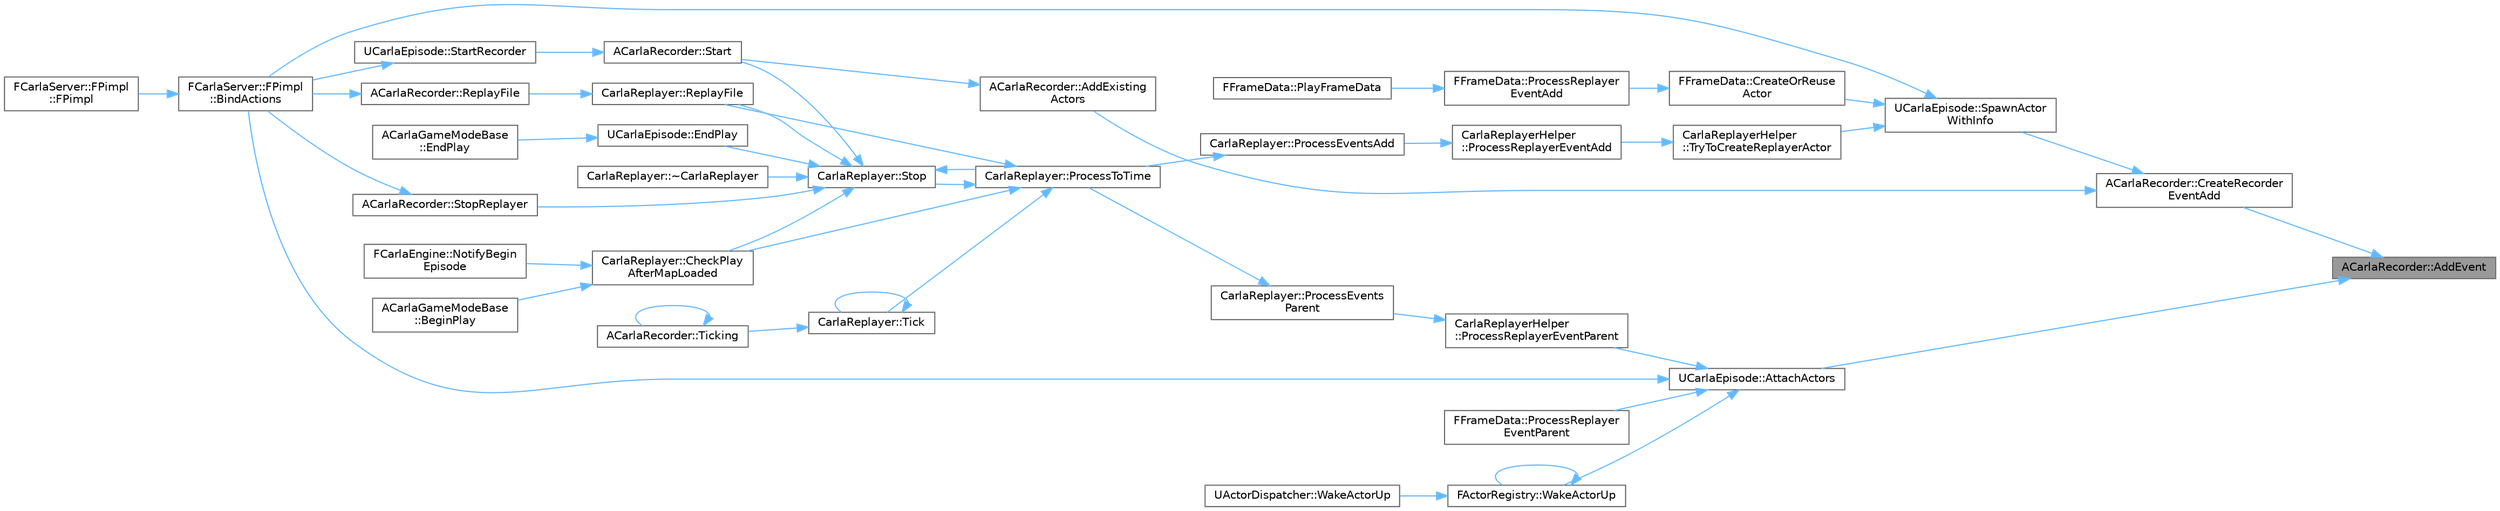digraph "ACarlaRecorder::AddEvent"
{
 // INTERACTIVE_SVG=YES
 // LATEX_PDF_SIZE
  bgcolor="transparent";
  edge [fontname=Helvetica,fontsize=10,labelfontname=Helvetica,labelfontsize=10];
  node [fontname=Helvetica,fontsize=10,shape=box,height=0.2,width=0.4];
  rankdir="RL";
  Node1 [id="Node000001",label="ACarlaRecorder::AddEvent",height=0.2,width=0.4,color="gray40", fillcolor="grey60", style="filled", fontcolor="black",tooltip=" "];
  Node1 -> Node2 [id="edge1_Node000001_Node000002",dir="back",color="steelblue1",style="solid",tooltip=" "];
  Node2 [id="Node000002",label="UCarlaEpisode::AttachActors",height=0.2,width=0.4,color="grey40", fillcolor="white", style="filled",URL="$dc/d84/classUCarlaEpisode.html#af453447ce471af46d1d044fde94d16f3",tooltip="Attach Child to Parent."];
  Node2 -> Node3 [id="edge2_Node000002_Node000003",dir="back",color="steelblue1",style="solid",tooltip=" "];
  Node3 [id="Node000003",label="FCarlaServer::FPimpl\l::BindActions",height=0.2,width=0.4,color="grey40", fillcolor="white", style="filled",URL="$d7/d97/classFCarlaServer_1_1FPimpl.html#a675a6b572112a21e8bc011dddfd0de86",tooltip=" "];
  Node3 -> Node4 [id="edge3_Node000003_Node000004",dir="back",color="steelblue1",style="solid",tooltip=" "];
  Node4 [id="Node000004",label="FCarlaServer::FPimpl\l::FPimpl",height=0.2,width=0.4,color="grey40", fillcolor="white", style="filled",URL="$d7/d97/classFCarlaServer_1_1FPimpl.html#ab9ff29fc81bd2f9a14677941c7f7b62d",tooltip=" "];
  Node2 -> Node5 [id="edge4_Node000002_Node000005",dir="back",color="steelblue1",style="solid",tooltip=" "];
  Node5 [id="Node000005",label="CarlaReplayerHelper\l::ProcessReplayerEventParent",height=0.2,width=0.4,color="grey40", fillcolor="white", style="filled",URL="$d8/d27/classCarlaReplayerHelper.html#a900d23c789ab8d07489d1d817fa5edab",tooltip=" "];
  Node5 -> Node6 [id="edge5_Node000005_Node000006",dir="back",color="steelblue1",style="solid",tooltip=" "];
  Node6 [id="Node000006",label="CarlaReplayer::ProcessEvents\lParent",height=0.2,width=0.4,color="grey40", fillcolor="white", style="filled",URL="$dc/dc6/classCarlaReplayer.html#a5ed2b19174f18dd9bcd55c289f106719",tooltip=" "];
  Node6 -> Node7 [id="edge6_Node000006_Node000007",dir="back",color="steelblue1",style="solid",tooltip=" "];
  Node7 [id="Node000007",label="CarlaReplayer::ProcessToTime",height=0.2,width=0.4,color="grey40", fillcolor="white", style="filled",URL="$dc/dc6/classCarlaReplayer.html#ae0a5643d88257bdceb9e12d5c33194cb",tooltip=" "];
  Node7 -> Node8 [id="edge7_Node000007_Node000008",dir="back",color="steelblue1",style="solid",tooltip=" "];
  Node8 [id="Node000008",label="CarlaReplayer::CheckPlay\lAfterMapLoaded",height=0.2,width=0.4,color="grey40", fillcolor="white", style="filled",URL="$dc/dc6/classCarlaReplayer.html#ac70d3dbe1f79ffd25a695ec3bd2485e6",tooltip=" "];
  Node8 -> Node9 [id="edge8_Node000008_Node000009",dir="back",color="steelblue1",style="solid",tooltip=" "];
  Node9 [id="Node000009",label="ACarlaGameModeBase\l::BeginPlay",height=0.2,width=0.4,color="grey40", fillcolor="white", style="filled",URL="$db/de5/classACarlaGameModeBase.html#a3909b055b351f69d7ad1e39a42e72e3d",tooltip=" "];
  Node8 -> Node10 [id="edge9_Node000008_Node000010",dir="back",color="steelblue1",style="solid",tooltip=" "];
  Node10 [id="Node000010",label="FCarlaEngine::NotifyBegin\lEpisode",height=0.2,width=0.4,color="grey40", fillcolor="white", style="filled",URL="$dc/d49/classFCarlaEngine.html#ab4c918e4d4855a26ab57c4bb79ad4645",tooltip=" "];
  Node7 -> Node11 [id="edge10_Node000007_Node000011",dir="back",color="steelblue1",style="solid",tooltip=" "];
  Node11 [id="Node000011",label="CarlaReplayer::ReplayFile",height=0.2,width=0.4,color="grey40", fillcolor="white", style="filled",URL="$dc/dc6/classCarlaReplayer.html#a480fd94fedc2367d7f7f58f17f3cd5a4",tooltip=" "];
  Node11 -> Node12 [id="edge11_Node000011_Node000012",dir="back",color="steelblue1",style="solid",tooltip=" "];
  Node12 [id="Node000012",label="ACarlaRecorder::ReplayFile",height=0.2,width=0.4,color="grey40", fillcolor="white", style="filled",URL="$dd/db9/classACarlaRecorder.html#a5dc891241c275eedcf6b1f189751520b",tooltip=" "];
  Node12 -> Node3 [id="edge12_Node000012_Node000003",dir="back",color="steelblue1",style="solid",tooltip=" "];
  Node7 -> Node13 [id="edge13_Node000007_Node000013",dir="back",color="steelblue1",style="solid",tooltip=" "];
  Node13 [id="Node000013",label="CarlaReplayer::Stop",height=0.2,width=0.4,color="grey40", fillcolor="white", style="filled",URL="$dc/dc6/classCarlaReplayer.html#af627917f2c95135fb11b59af4f65dbf7",tooltip=" "];
  Node13 -> Node8 [id="edge14_Node000013_Node000008",dir="back",color="steelblue1",style="solid",tooltip=" "];
  Node13 -> Node14 [id="edge15_Node000013_Node000014",dir="back",color="steelblue1",style="solid",tooltip=" "];
  Node14 [id="Node000014",label="UCarlaEpisode::EndPlay",height=0.2,width=0.4,color="grey40", fillcolor="white", style="filled",URL="$dc/d84/classUCarlaEpisode.html#a04380aa760fc6891f1c51cdbe7ddb856",tooltip=" "];
  Node14 -> Node15 [id="edge16_Node000014_Node000015",dir="back",color="steelblue1",style="solid",tooltip=" "];
  Node15 [id="Node000015",label="ACarlaGameModeBase\l::EndPlay",height=0.2,width=0.4,color="grey40", fillcolor="white", style="filled",URL="$db/de5/classACarlaGameModeBase.html#a8e61df047eac428453a627a6de9ace75",tooltip=" "];
  Node13 -> Node7 [id="edge17_Node000013_Node000007",dir="back",color="steelblue1",style="solid",tooltip=" "];
  Node13 -> Node11 [id="edge18_Node000013_Node000011",dir="back",color="steelblue1",style="solid",tooltip=" "];
  Node13 -> Node16 [id="edge19_Node000013_Node000016",dir="back",color="steelblue1",style="solid",tooltip=" "];
  Node16 [id="Node000016",label="ACarlaRecorder::Start",height=0.2,width=0.4,color="grey40", fillcolor="white", style="filled",URL="$dd/db9/classACarlaRecorder.html#aba719596bd56c72a39f902f6e9a5d290",tooltip=" "];
  Node16 -> Node17 [id="edge20_Node000016_Node000017",dir="back",color="steelblue1",style="solid",tooltip=" "];
  Node17 [id="Node000017",label="UCarlaEpisode::StartRecorder",height=0.2,width=0.4,color="grey40", fillcolor="white", style="filled",URL="$dc/d84/classUCarlaEpisode.html#a1059ce6d102804115b3243de46d46bec",tooltip=" "];
  Node17 -> Node3 [id="edge21_Node000017_Node000003",dir="back",color="steelblue1",style="solid",tooltip=" "];
  Node13 -> Node18 [id="edge22_Node000013_Node000018",dir="back",color="steelblue1",style="solid",tooltip=" "];
  Node18 [id="Node000018",label="ACarlaRecorder::StopReplayer",height=0.2,width=0.4,color="grey40", fillcolor="white", style="filled",URL="$dd/db9/classACarlaRecorder.html#a33fb5180defd8c9c1d3063eff52c7a37",tooltip=" "];
  Node18 -> Node3 [id="edge23_Node000018_Node000003",dir="back",color="steelblue1",style="solid",tooltip=" "];
  Node13 -> Node19 [id="edge24_Node000013_Node000019",dir="back",color="steelblue1",style="solid",tooltip=" "];
  Node19 [id="Node000019",label="CarlaReplayer::~CarlaReplayer",height=0.2,width=0.4,color="grey40", fillcolor="white", style="filled",URL="$dc/dc6/classCarlaReplayer.html#a6dadadd7719c5e660d2e3d99b22f5961",tooltip=" "];
  Node7 -> Node20 [id="edge25_Node000007_Node000020",dir="back",color="steelblue1",style="solid",tooltip=" "];
  Node20 [id="Node000020",label="CarlaReplayer::Tick",height=0.2,width=0.4,color="grey40", fillcolor="white", style="filled",URL="$dc/dc6/classCarlaReplayer.html#a4aeceb13aaa5dfcbf3ee42d7582262a4",tooltip=" "];
  Node20 -> Node20 [id="edge26_Node000020_Node000020",dir="back",color="steelblue1",style="solid",tooltip=" "];
  Node20 -> Node21 [id="edge27_Node000020_Node000021",dir="back",color="steelblue1",style="solid",tooltip=" "];
  Node21 [id="Node000021",label="ACarlaRecorder::Ticking",height=0.2,width=0.4,color="grey40", fillcolor="white", style="filled",URL="$dd/db9/classACarlaRecorder.html#a1074f19dfe5b16a9e10b24ef35b26abc",tooltip=" "];
  Node21 -> Node21 [id="edge28_Node000021_Node000021",dir="back",color="steelblue1",style="solid",tooltip=" "];
  Node2 -> Node22 [id="edge29_Node000002_Node000022",dir="back",color="steelblue1",style="solid",tooltip=" "];
  Node22 [id="Node000022",label="FFrameData::ProcessReplayer\lEventParent",height=0.2,width=0.4,color="grey40", fillcolor="white", style="filled",URL="$de/db4/classFFrameData.html#adf8855c8f7d6f107732878170489e78a",tooltip=" "];
  Node2 -> Node23 [id="edge30_Node000002_Node000023",dir="back",color="steelblue1",style="solid",tooltip=" "];
  Node23 [id="Node000023",label="FActorRegistry::WakeActorUp",height=0.2,width=0.4,color="grey40", fillcolor="white", style="filled",URL="$df/db5/classFActorRegistry.html#afe4f0fc195736cb6c57c80229776ccde",tooltip=" "];
  Node23 -> Node23 [id="edge31_Node000023_Node000023",dir="back",color="steelblue1",style="solid",tooltip=" "];
  Node23 -> Node24 [id="edge32_Node000023_Node000024",dir="back",color="steelblue1",style="solid",tooltip=" "];
  Node24 [id="Node000024",label="UActorDispatcher::WakeActorUp",height=0.2,width=0.4,color="grey40", fillcolor="white", style="filled",URL="$d7/d90/classUActorDispatcher.html#a549cef3b17202fdf03804bf9e0df70a5",tooltip=" "];
  Node1 -> Node25 [id="edge33_Node000001_Node000025",dir="back",color="steelblue1",style="solid",tooltip=" "];
  Node25 [id="Node000025",label="ACarlaRecorder::CreateRecorder\lEventAdd",height=0.2,width=0.4,color="grey40", fillcolor="white", style="filled",URL="$dd/db9/classACarlaRecorder.html#acdf4f82056d66973371c281304a3a154",tooltip=" "];
  Node25 -> Node26 [id="edge34_Node000025_Node000026",dir="back",color="steelblue1",style="solid",tooltip=" "];
  Node26 [id="Node000026",label="ACarlaRecorder::AddExisting\lActors",height=0.2,width=0.4,color="grey40", fillcolor="white", style="filled",URL="$dd/db9/classACarlaRecorder.html#a820569404a522e28f6c4d3d638712214",tooltip=" "];
  Node26 -> Node16 [id="edge35_Node000026_Node000016",dir="back",color="steelblue1",style="solid",tooltip=" "];
  Node25 -> Node27 [id="edge36_Node000025_Node000027",dir="back",color="steelblue1",style="solid",tooltip=" "];
  Node27 [id="Node000027",label="UCarlaEpisode::SpawnActor\lWithInfo",height=0.2,width=0.4,color="grey40", fillcolor="white", style="filled",URL="$dc/d84/classUCarlaEpisode.html#a84b234957cb3f3f24d3780d420410068",tooltip="Spawns an actor based on ActorDescription at Transform."];
  Node27 -> Node3 [id="edge37_Node000027_Node000003",dir="back",color="steelblue1",style="solid",tooltip=" "];
  Node27 -> Node28 [id="edge38_Node000027_Node000028",dir="back",color="steelblue1",style="solid",tooltip=" "];
  Node28 [id="Node000028",label="FFrameData::CreateOrReuse\lActor",height=0.2,width=0.4,color="grey40", fillcolor="white", style="filled",URL="$de/db4/classFFrameData.html#a1a36eaa480c6a680c42ad3a4af5452e9",tooltip=" "];
  Node28 -> Node29 [id="edge39_Node000028_Node000029",dir="back",color="steelblue1",style="solid",tooltip=" "];
  Node29 [id="Node000029",label="FFrameData::ProcessReplayer\lEventAdd",height=0.2,width=0.4,color="grey40", fillcolor="white", style="filled",URL="$de/db4/classFFrameData.html#acb9dd2fef7b2779243ef04116465155d",tooltip=" "];
  Node29 -> Node30 [id="edge40_Node000029_Node000030",dir="back",color="steelblue1",style="solid",tooltip=" "];
  Node30 [id="Node000030",label="FFrameData::PlayFrameData",height=0.2,width=0.4,color="grey40", fillcolor="white", style="filled",URL="$de/db4/classFFrameData.html#aa23cccda1659af6f10264e73a73c1e27",tooltip=" "];
  Node27 -> Node31 [id="edge41_Node000027_Node000031",dir="back",color="steelblue1",style="solid",tooltip=" "];
  Node31 [id="Node000031",label="CarlaReplayerHelper\l::TryToCreateReplayerActor",height=0.2,width=0.4,color="grey40", fillcolor="white", style="filled",URL="$d8/d27/classCarlaReplayerHelper.html#a12b09e8ccf752714a3114f9858c274e7",tooltip=" "];
  Node31 -> Node32 [id="edge42_Node000031_Node000032",dir="back",color="steelblue1",style="solid",tooltip=" "];
  Node32 [id="Node000032",label="CarlaReplayerHelper\l::ProcessReplayerEventAdd",height=0.2,width=0.4,color="grey40", fillcolor="white", style="filled",URL="$d8/d27/classCarlaReplayerHelper.html#ad2578fb20f971e6e27bd1895d8884e6d",tooltip=" "];
  Node32 -> Node33 [id="edge43_Node000032_Node000033",dir="back",color="steelblue1",style="solid",tooltip=" "];
  Node33 [id="Node000033",label="CarlaReplayer::ProcessEventsAdd",height=0.2,width=0.4,color="grey40", fillcolor="white", style="filled",URL="$dc/dc6/classCarlaReplayer.html#a929a7a4c79086339485caba9f6562c8e",tooltip=" "];
  Node33 -> Node7 [id="edge44_Node000033_Node000007",dir="back",color="steelblue1",style="solid",tooltip=" "];
}
